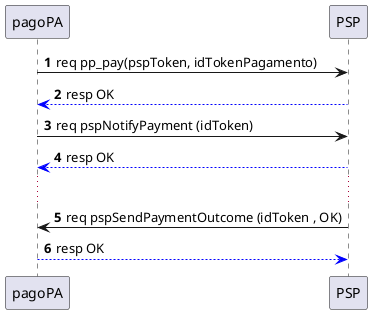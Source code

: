 @startuml
autonumber 
participant nodo as "pagoPA"
participant psp as "PSP"

nodo -> psp : req pp_pay(pspToken, idTokenPagamento)
psp -[#blue]-> nodo : resp OK 

nodo -> psp : req pspNotifyPayment (idToken)
psp -[#blue]-> nodo : resp OK


...

psp -> nodo : req pspSendPaymentOutcome (idToken , OK)
nodo -[#blue]-> psp: resp OK
@enduml